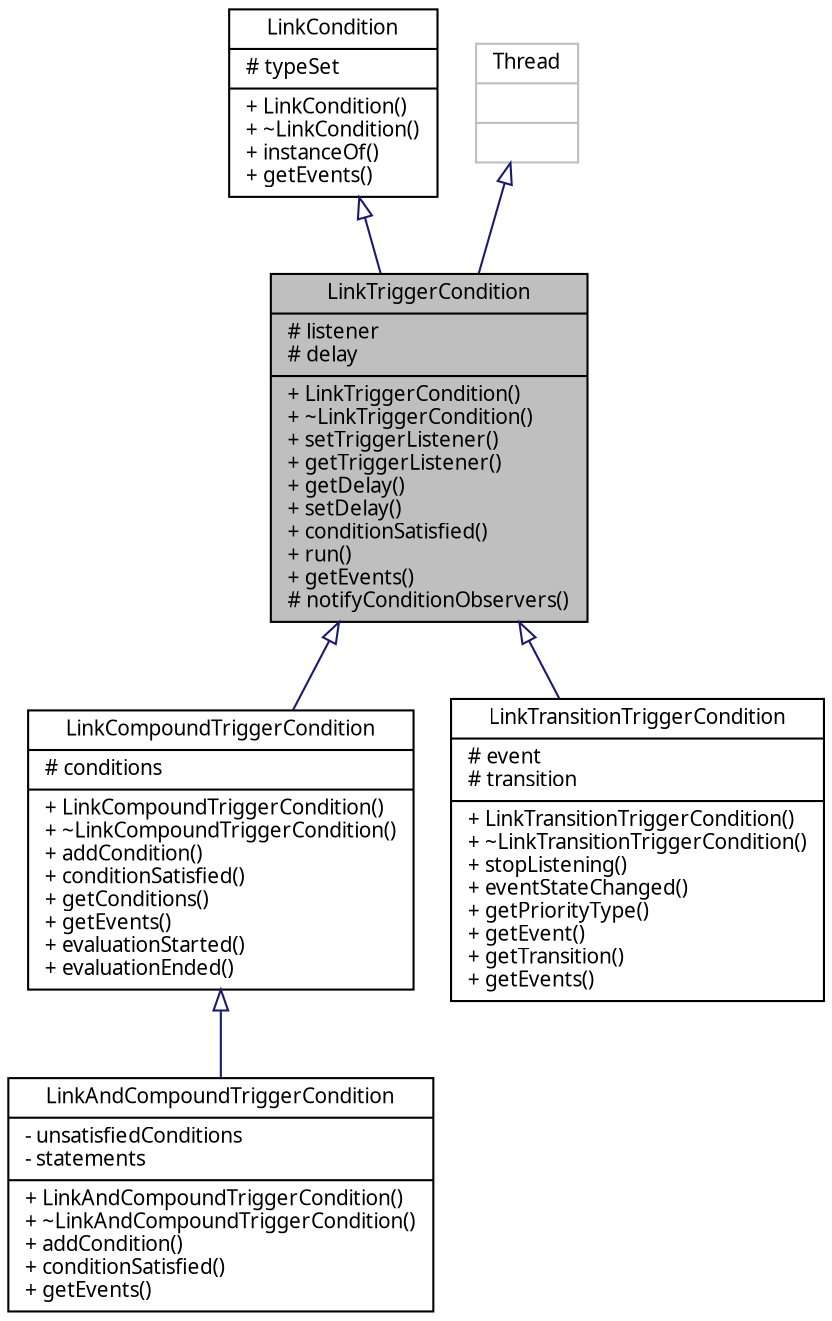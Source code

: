 digraph G
{
  edge [fontname="FreeSans.ttf",fontsize=10,labelfontname="FreeSans.ttf",labelfontsize=10];
  node [fontname="FreeSans.ttf",fontsize=10,shape=record];
  Node1 [label="{LinkTriggerCondition\n|# listener\l# delay\l|+ LinkTriggerCondition()\l+ ~LinkTriggerCondition()\l+ setTriggerListener()\l+ getTriggerListener()\l+ getDelay()\l+ setDelay()\l+ conditionSatisfied()\l+ run()\l+ getEvents()\l# notifyConditionObservers()\l}",height=0.2,width=0.4,color="black", fillcolor="grey75", style="filled" fontcolor="black"];
  Node2 -> Node1 [dir=back,color="midnightblue",fontsize=10,style="solid",arrowtail="empty",fontname="FreeSans.ttf"];
  Node2 [label="{LinkCondition\n|# typeSet\l|+ LinkCondition()\l+ ~LinkCondition()\l+ instanceOf()\l+ getEvents()\l}",height=0.2,width=0.4,color="black", fillcolor="white", style="filled",URL="$classbr_1_1pucrio_1_1telemidia_1_1ginga_1_1ncl_1_1model_1_1link_1_1LinkCondition.html"];
  Node3 -> Node1 [dir=back,color="midnightblue",fontsize=10,style="solid",arrowtail="empty",fontname="FreeSans.ttf"];
  Node3 [label="{Thread\n||}",height=0.2,width=0.4,color="grey75", fillcolor="white", style="filled"];
  Node1 -> Node4 [dir=back,color="midnightblue",fontsize=10,style="solid",arrowtail="empty",fontname="FreeSans.ttf"];
  Node4 [label="{LinkCompoundTriggerCondition\n|# conditions\l|+ LinkCompoundTriggerCondition()\l+ ~LinkCompoundTriggerCondition()\l+ addCondition()\l+ conditionSatisfied()\l+ getConditions()\l+ getEvents()\l+ evaluationStarted()\l+ evaluationEnded()\l}",height=0.2,width=0.4,color="black", fillcolor="white", style="filled",URL="$classbr_1_1pucrio_1_1telemidia_1_1ginga_1_1ncl_1_1model_1_1link_1_1LinkCompoundTriggerCondition.html"];
  Node4 -> Node5 [dir=back,color="midnightblue",fontsize=10,style="solid",arrowtail="empty",fontname="FreeSans.ttf"];
  Node5 [label="{LinkAndCompoundTriggerCondition\n|- unsatisfiedConditions\l- statements\l|+ LinkAndCompoundTriggerCondition()\l+ ~LinkAndCompoundTriggerCondition()\l+ addCondition()\l+ conditionSatisfied()\l+ getEvents()\l}",height=0.2,width=0.4,color="black", fillcolor="white", style="filled",URL="$classbr_1_1pucrio_1_1telemidia_1_1ginga_1_1ncl_1_1model_1_1link_1_1LinkAndCompoundTriggerCondition.html"];
  Node1 -> Node6 [dir=back,color="midnightblue",fontsize=10,style="solid",arrowtail="empty",fontname="FreeSans.ttf"];
  Node6 [label="{LinkTransitionTriggerCondition\n|# event\l# transition\l|+ LinkTransitionTriggerCondition()\l+ ~LinkTransitionTriggerCondition()\l+ stopListening()\l+ eventStateChanged()\l+ getPriorityType()\l+ getEvent()\l+ getTransition()\l+ getEvents()\l}",height=0.2,width=0.4,color="black", fillcolor="white", style="filled",URL="$classbr_1_1pucrio_1_1telemidia_1_1ginga_1_1ncl_1_1model_1_1link_1_1LinkTransitionTriggerCondition.html"];
}
